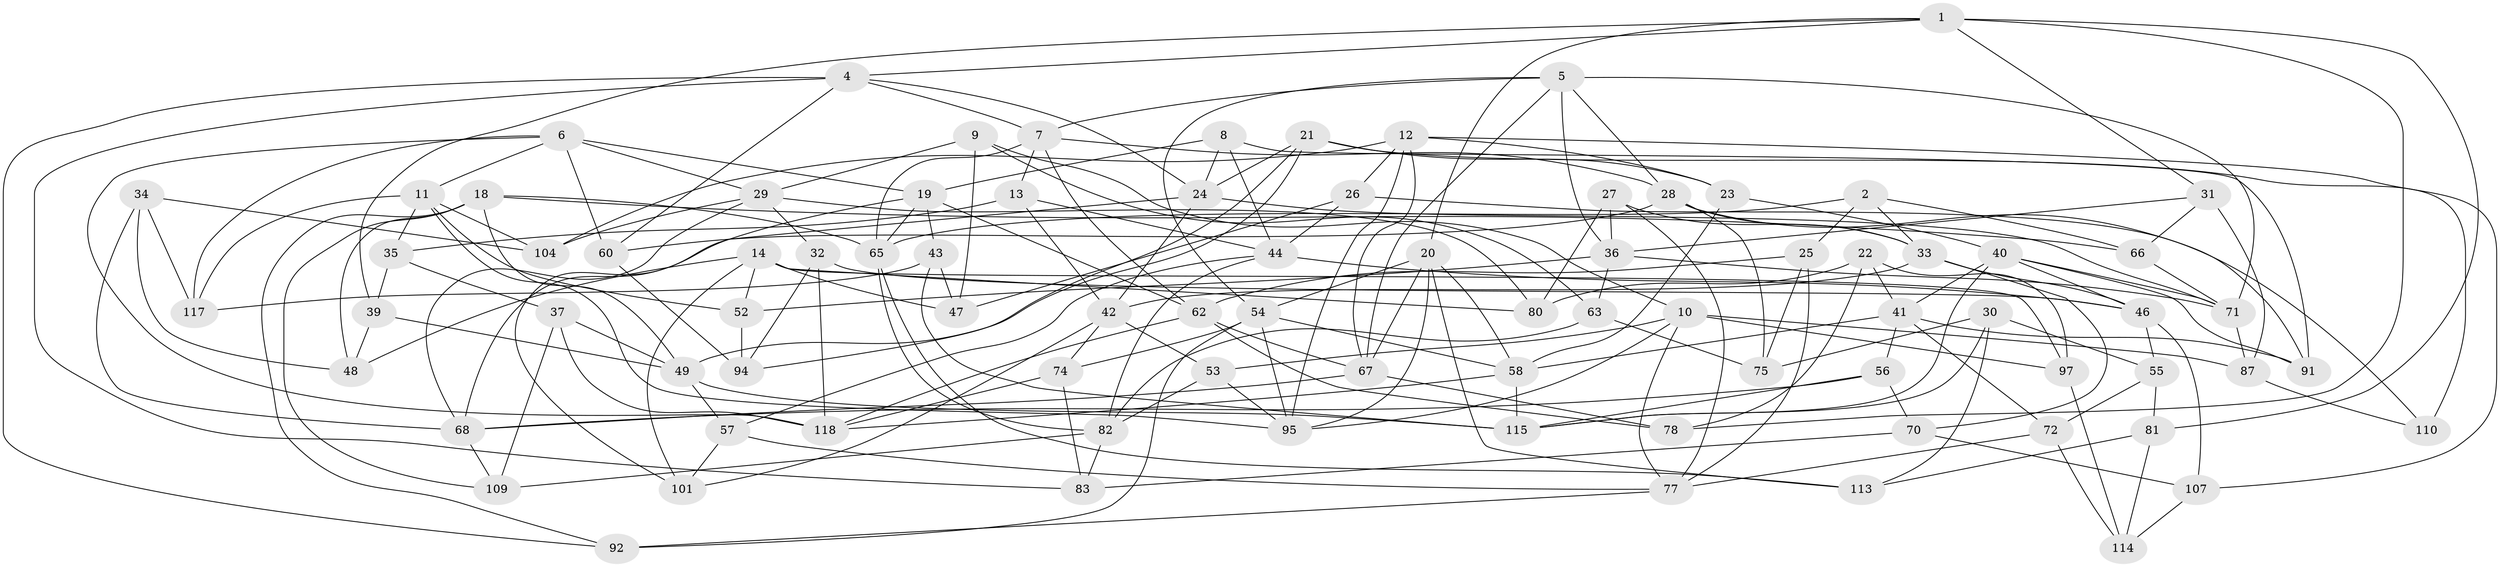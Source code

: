 // original degree distribution, {4: 1.0}
// Generated by graph-tools (version 1.1) at 2025/11/02/27/25 16:11:44]
// undirected, 84 vertices, 203 edges
graph export_dot {
graph [start="1"]
  node [color=gray90,style=filled];
  1 [super="+3"];
  2;
  4 [super="+112"];
  5 [super="+89"];
  6 [super="+64"];
  7 [super="+15"];
  8;
  9;
  10 [super="+50"];
  11 [super="+17"];
  12 [super="+16"];
  13;
  14 [super="+79"];
  18 [super="+45"];
  19 [super="+38"];
  20 [super="+90"];
  21 [super="+84"];
  22;
  23;
  24 [super="+111"];
  25;
  26;
  27;
  28 [super="+105"];
  29 [super="+98"];
  30;
  31;
  32;
  33 [super="+106"];
  34;
  35;
  36 [super="+61"];
  37;
  39;
  40 [super="+59"];
  41 [super="+88"];
  42 [super="+108"];
  43;
  44 [super="+96"];
  46 [super="+100"];
  47;
  48;
  49 [super="+51"];
  52;
  53;
  54 [super="+103"];
  55;
  56;
  57;
  58 [super="+76"];
  60;
  62 [super="+85"];
  63;
  65 [super="+69"];
  66;
  67 [super="+86"];
  68 [super="+73"];
  70;
  71 [super="+93"];
  72;
  74;
  75;
  77 [super="+102"];
  78;
  80;
  81;
  82 [super="+99"];
  83;
  87;
  91;
  92;
  94;
  95 [super="+120"];
  97;
  101;
  104;
  107;
  109;
  110;
  113;
  114;
  115 [super="+116"];
  117;
  118 [super="+119"];
  1 -- 78;
  1 -- 39;
  1 -- 4;
  1 -- 81;
  1 -- 20;
  1 -- 31;
  2 -- 25;
  2 -- 66;
  2 -- 33;
  2 -- 65;
  4 -- 7;
  4 -- 24;
  4 -- 83;
  4 -- 92;
  4 -- 60;
  5 -- 7;
  5 -- 54;
  5 -- 28;
  5 -- 67;
  5 -- 36;
  5 -- 71;
  6 -- 19;
  6 -- 118;
  6 -- 11;
  6 -- 117;
  6 -- 60;
  6 -- 29;
  7 -- 28;
  7 -- 13;
  7 -- 62;
  7 -- 65;
  8 -- 91;
  8 -- 44;
  8 -- 19;
  8 -- 24;
  9 -- 63;
  9 -- 47;
  9 -- 29;
  9 -- 10;
  10 -- 87;
  10 -- 95;
  10 -- 77;
  10 -- 53;
  10 -- 97;
  11 -- 104;
  11 -- 95;
  11 -- 35;
  11 -- 52;
  11 -- 117;
  12 -- 95;
  12 -- 23;
  12 -- 104;
  12 -- 26;
  12 -- 107;
  12 -- 67;
  13 -- 42;
  13 -- 35;
  13 -- 44;
  14 -- 52;
  14 -- 80;
  14 -- 97;
  14 -- 48;
  14 -- 101;
  14 -- 47;
  18 -- 92;
  18 -- 48;
  18 -- 65;
  18 -- 109;
  18 -- 66;
  18 -- 49;
  19 -- 101;
  19 -- 62;
  19 -- 65;
  19 -- 43;
  20 -- 58;
  20 -- 95;
  20 -- 54;
  20 -- 113;
  20 -- 67;
  21 -- 110 [weight=2];
  21 -- 94;
  21 -- 49;
  21 -- 24;
  21 -- 23;
  22 -- 78;
  22 -- 80;
  22 -- 41;
  22 -- 97;
  23 -- 58;
  23 -- 40;
  24 -- 71;
  24 -- 68;
  24 -- 42;
  25 -- 75;
  25 -- 62;
  25 -- 77;
  26 -- 47;
  26 -- 44;
  26 -- 110;
  27 -- 80;
  27 -- 36;
  27 -- 33;
  27 -- 77;
  28 -- 60;
  28 -- 75;
  28 -- 33;
  28 -- 91;
  29 -- 68;
  29 -- 32;
  29 -- 80;
  29 -- 104;
  30 -- 75;
  30 -- 113;
  30 -- 55;
  30 -- 115;
  31 -- 87;
  31 -- 66;
  31 -- 36;
  32 -- 94;
  32 -- 46;
  32 -- 118;
  33 -- 70;
  33 -- 42;
  33 -- 46;
  34 -- 117;
  34 -- 104;
  34 -- 48;
  34 -- 68;
  35 -- 37;
  35 -- 39;
  36 -- 52;
  36 -- 63;
  36 -- 71;
  37 -- 49;
  37 -- 109;
  37 -- 118;
  39 -- 49;
  39 -- 48;
  40 -- 115;
  40 -- 41;
  40 -- 91;
  40 -- 46;
  40 -- 71;
  41 -- 58;
  41 -- 56;
  41 -- 91;
  41 -- 72;
  42 -- 74;
  42 -- 53;
  42 -- 101;
  43 -- 47;
  43 -- 117;
  43 -- 115;
  44 -- 57;
  44 -- 46;
  44 -- 82;
  46 -- 55;
  46 -- 107;
  49 -- 57;
  49 -- 115;
  52 -- 94;
  53 -- 95;
  53 -- 82;
  54 -- 74;
  54 -- 58;
  54 -- 92;
  54 -- 95;
  55 -- 72;
  55 -- 81;
  56 -- 70;
  56 -- 68;
  56 -- 115;
  57 -- 101;
  57 -- 77;
  58 -- 115;
  58 -- 118;
  60 -- 94;
  62 -- 118;
  62 -- 78;
  62 -- 67;
  63 -- 82;
  63 -- 75;
  65 -- 113;
  65 -- 82;
  66 -- 71;
  67 -- 78;
  67 -- 68;
  68 -- 109;
  70 -- 107;
  70 -- 83;
  71 -- 87;
  72 -- 114;
  72 -- 77;
  74 -- 83;
  74 -- 118;
  77 -- 92;
  81 -- 113;
  81 -- 114;
  82 -- 83;
  82 -- 109;
  87 -- 110;
  97 -- 114;
  107 -- 114;
}
